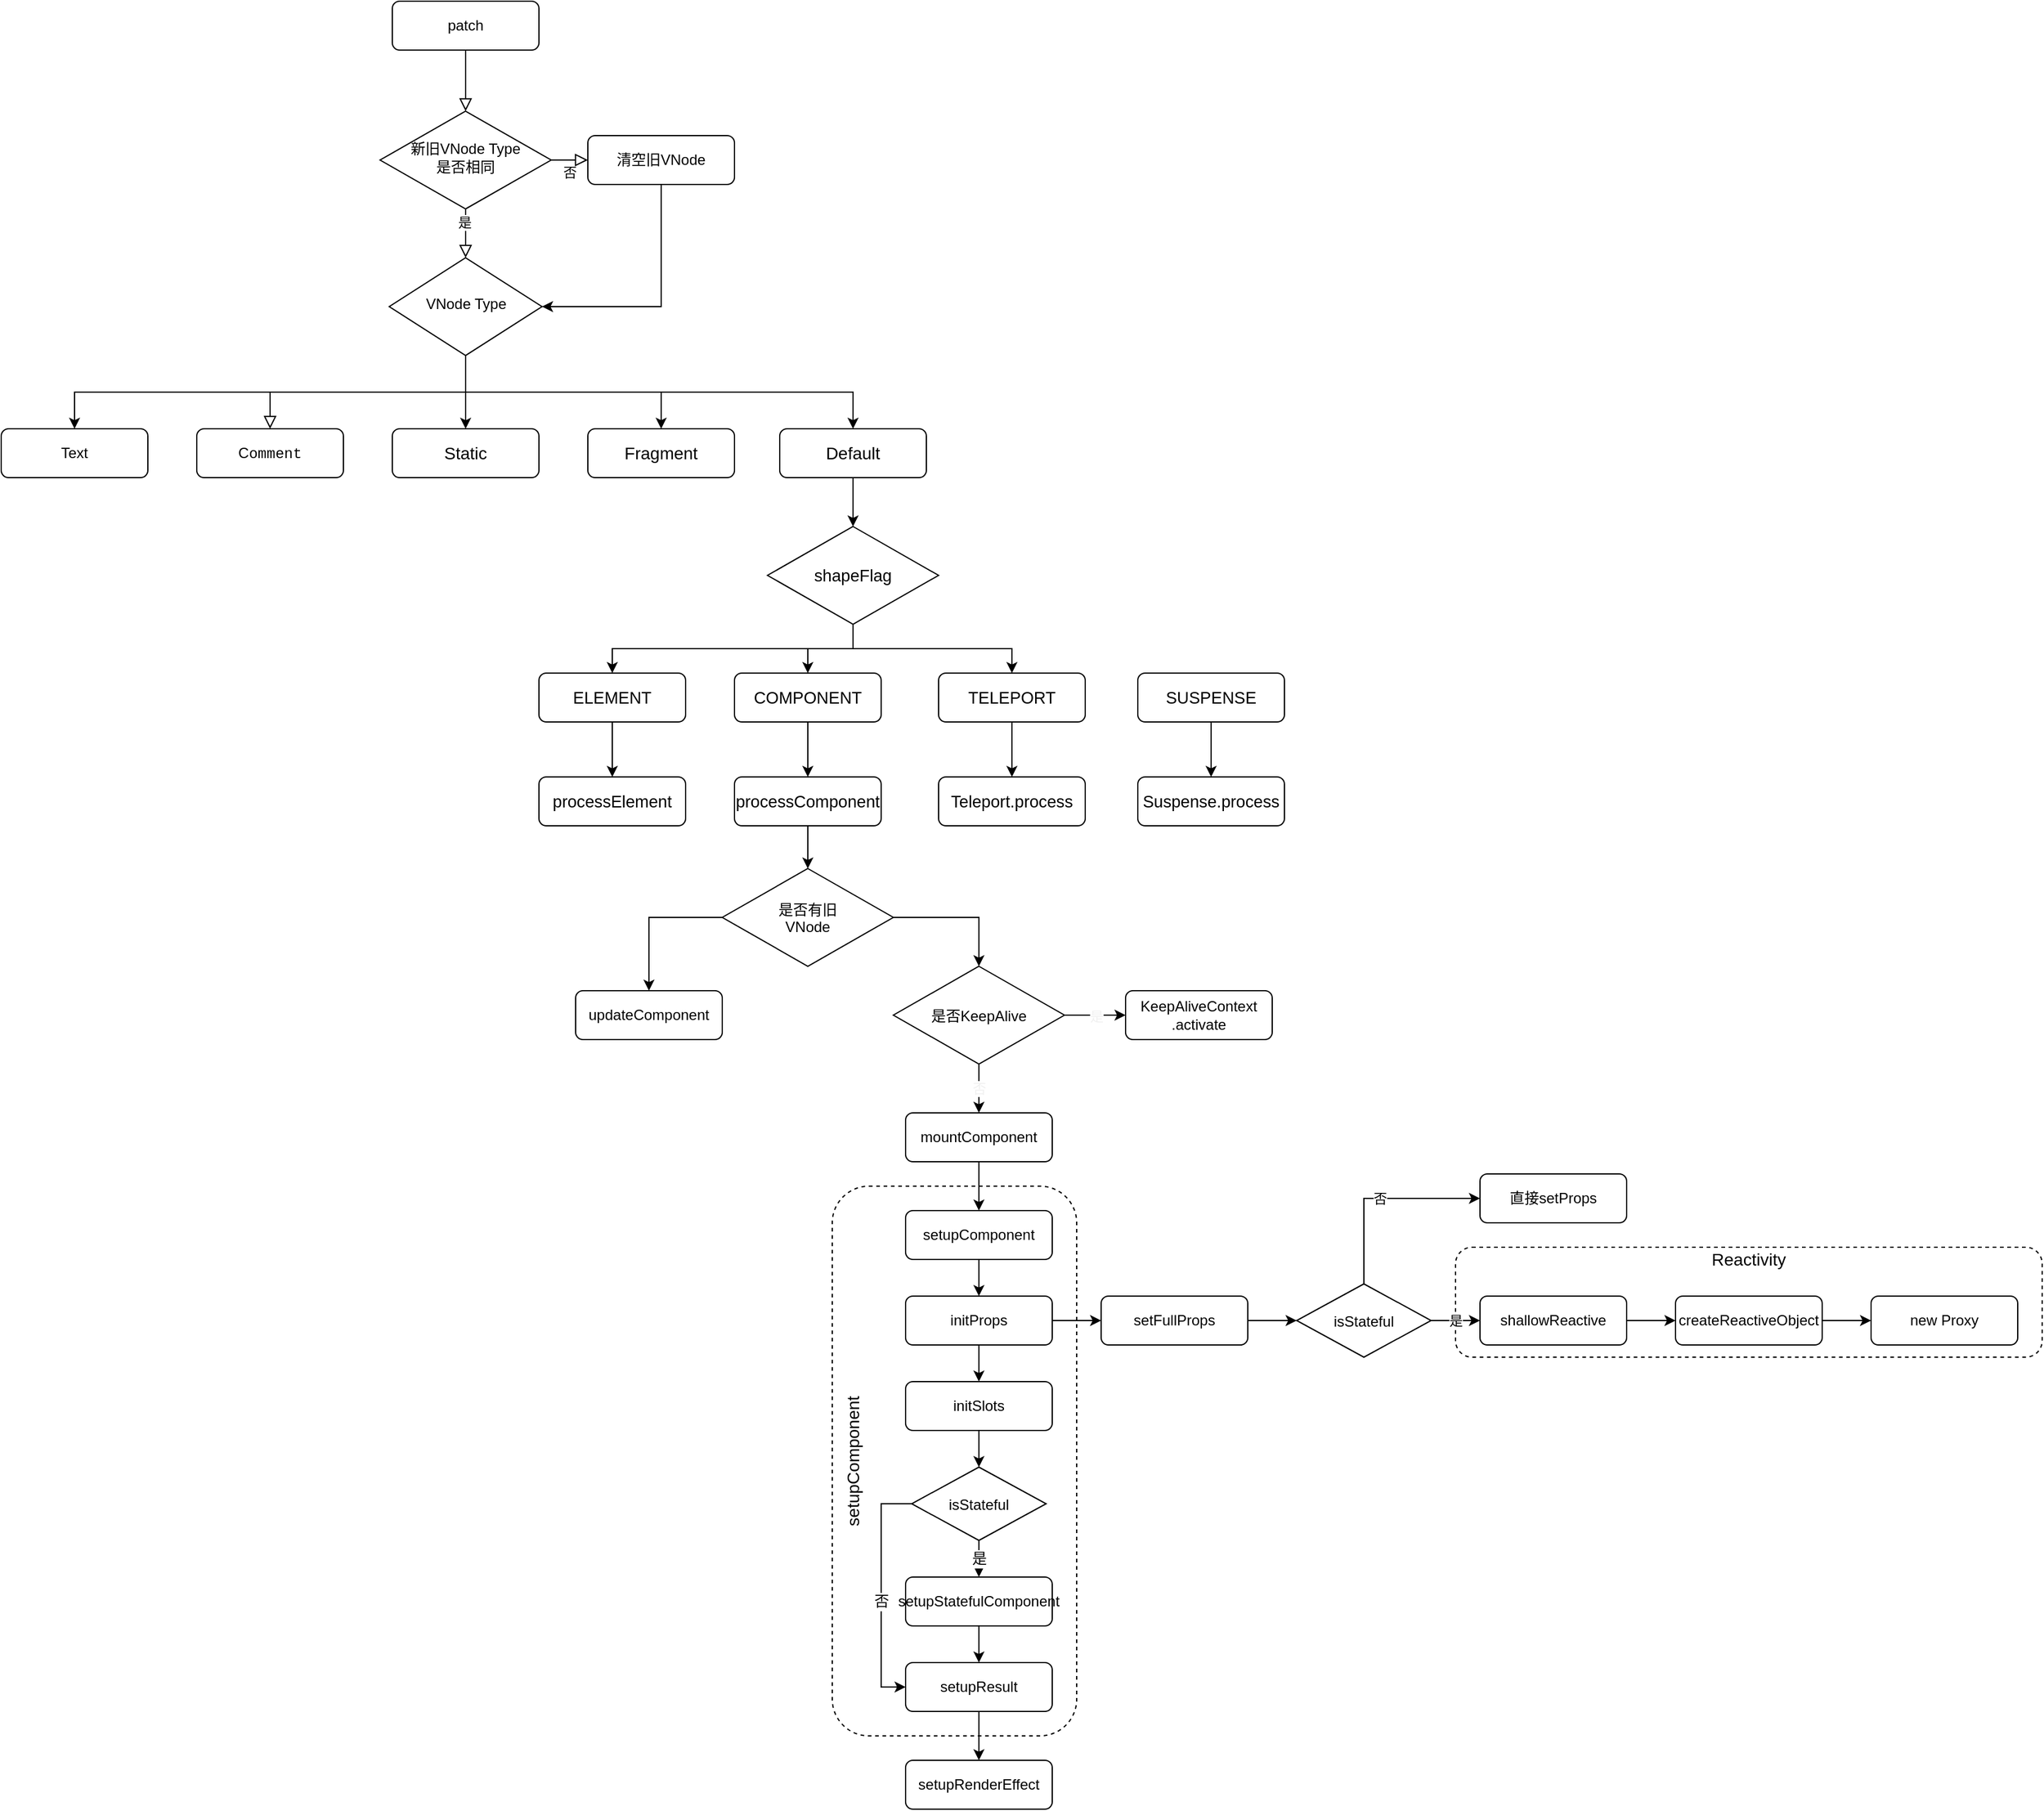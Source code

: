 <mxfile version="13.10.0" type="embed">
    <diagram id="C5RBs43oDa-KdzZeNtuy" name="Page-1">
        <mxGraphModel dx="458" dy="318" grid="1" gridSize="10" guides="1" tooltips="1" connect="1" arrows="1" fold="1" page="1" pageScale="1" pageWidth="827" pageHeight="1169" math="0" shadow="0">
            <root>
                <mxCell id="WIyWlLk6GJQsqaUBKTNV-0"/>
                <mxCell id="WIyWlLk6GJQsqaUBKTNV-1" parent="WIyWlLk6GJQsqaUBKTNV-0"/>
                <mxCell id="75" value="" style="rounded=1;whiteSpace=wrap;html=1;dashed=1;" vertex="1" parent="WIyWlLk6GJQsqaUBKTNV-1">
                    <mxGeometry x="740" y="980" width="200" height="450" as="geometry"/>
                </mxCell>
                <mxCell id="62" value="" style="rounded=1;whiteSpace=wrap;html=1;dashed=1;" vertex="1" parent="WIyWlLk6GJQsqaUBKTNV-1">
                    <mxGeometry x="1250" y="1030" width="480" height="90" as="geometry"/>
                </mxCell>
                <mxCell id="WIyWlLk6GJQsqaUBKTNV-2" value="" style="rounded=0;html=1;jettySize=auto;orthogonalLoop=1;fontSize=11;endArrow=block;endFill=0;endSize=8;strokeWidth=1;shadow=0;labelBackgroundColor=none;edgeStyle=orthogonalEdgeStyle;" parent="WIyWlLk6GJQsqaUBKTNV-1" source="WIyWlLk6GJQsqaUBKTNV-3" target="WIyWlLk6GJQsqaUBKTNV-6" edge="1">
                    <mxGeometry relative="1" as="geometry"/>
                </mxCell>
                <mxCell id="WIyWlLk6GJQsqaUBKTNV-3" value="patch" style="rounded=1;whiteSpace=wrap;html=1;fontSize=12;glass=0;strokeWidth=1;shadow=0;" parent="WIyWlLk6GJQsqaUBKTNV-1" vertex="1">
                    <mxGeometry x="380" y="10" width="120" height="40" as="geometry"/>
                </mxCell>
                <mxCell id="WIyWlLk6GJQsqaUBKTNV-4" value="" style="rounded=0;html=1;jettySize=auto;orthogonalLoop=1;fontSize=11;endArrow=block;endFill=0;endSize=8;strokeWidth=1;shadow=0;labelBackgroundColor=none;edgeStyle=orthogonalEdgeStyle;" parent="WIyWlLk6GJQsqaUBKTNV-1" source="WIyWlLk6GJQsqaUBKTNV-6" target="WIyWlLk6GJQsqaUBKTNV-10" edge="1">
                    <mxGeometry y="20" relative="1" as="geometry">
                        <mxPoint as="offset"/>
                    </mxGeometry>
                </mxCell>
                <mxCell id="0" value="是" style="edgeLabel;html=1;align=center;verticalAlign=middle;resizable=0;points=[];" parent="WIyWlLk6GJQsqaUBKTNV-4" vertex="1" connectable="0">
                    <mxGeometry x="-0.474" y="-1" relative="1" as="geometry">
                        <mxPoint as="offset"/>
                    </mxGeometry>
                </mxCell>
                <mxCell id="WIyWlLk6GJQsqaUBKTNV-5" value="否" style="edgeStyle=orthogonalEdgeStyle;rounded=0;html=1;jettySize=auto;orthogonalLoop=1;fontSize=11;endArrow=block;endFill=0;endSize=8;strokeWidth=1;shadow=0;labelBackgroundColor=none;" parent="WIyWlLk6GJQsqaUBKTNV-1" source="WIyWlLk6GJQsqaUBKTNV-6" target="WIyWlLk6GJQsqaUBKTNV-7" edge="1">
                    <mxGeometry y="10" relative="1" as="geometry">
                        <mxPoint as="offset"/>
                    </mxGeometry>
                </mxCell>
                <mxCell id="WIyWlLk6GJQsqaUBKTNV-6" value="新旧VNode Type&lt;br&gt;是否相同" style="rhombus;whiteSpace=wrap;html=1;shadow=0;fontFamily=Helvetica;fontSize=12;align=center;strokeWidth=1;spacing=6;spacingTop=-4;" parent="WIyWlLk6GJQsqaUBKTNV-1" vertex="1">
                    <mxGeometry x="370" y="100" width="140" height="80" as="geometry"/>
                </mxCell>
                <mxCell id="1" style="edgeStyle=orthogonalEdgeStyle;rounded=0;orthogonalLoop=1;jettySize=auto;html=1;entryX=1;entryY=0.5;entryDx=0;entryDy=0;" parent="WIyWlLk6GJQsqaUBKTNV-1" source="WIyWlLk6GJQsqaUBKTNV-7" target="WIyWlLk6GJQsqaUBKTNV-10" edge="1">
                    <mxGeometry relative="1" as="geometry">
                        <Array as="points">
                            <mxPoint x="600" y="260"/>
                        </Array>
                    </mxGeometry>
                </mxCell>
                <mxCell id="WIyWlLk6GJQsqaUBKTNV-7" value="清空旧VNode" style="rounded=1;whiteSpace=wrap;html=1;fontSize=12;glass=0;strokeWidth=1;shadow=0;" parent="WIyWlLk6GJQsqaUBKTNV-1" vertex="1">
                    <mxGeometry x="540" y="120" width="120" height="40" as="geometry"/>
                </mxCell>
                <mxCell id="WIyWlLk6GJQsqaUBKTNV-8" value="&lt;br&gt;" style="rounded=0;html=1;jettySize=auto;orthogonalLoop=1;fontSize=11;endArrow=block;endFill=0;endSize=8;strokeWidth=1;shadow=0;labelBackgroundColor=none;edgeStyle=orthogonalEdgeStyle;" parent="WIyWlLk6GJQsqaUBKTNV-1" source="WIyWlLk6GJQsqaUBKTNV-10" target="WIyWlLk6GJQsqaUBKTNV-11" edge="1">
                    <mxGeometry x="0.333" y="20" relative="1" as="geometry">
                        <mxPoint as="offset"/>
                        <Array as="points">
                            <mxPoint x="440" y="330"/>
                            <mxPoint x="280" y="330"/>
                        </Array>
                    </mxGeometry>
                </mxCell>
                <mxCell id="3" style="edgeStyle=orthogonalEdgeStyle;rounded=0;orthogonalLoop=1;jettySize=auto;html=1;exitX=0.5;exitY=1;exitDx=0;exitDy=0;entryX=0.5;entryY=0;entryDx=0;entryDy=0;fontColor=#f0f0f0;" parent="WIyWlLk6GJQsqaUBKTNV-1" source="WIyWlLk6GJQsqaUBKTNV-10" target="2" edge="1">
                    <mxGeometry relative="1" as="geometry"/>
                </mxCell>
                <mxCell id="5" style="edgeStyle=orthogonalEdgeStyle;rounded=0;orthogonalLoop=1;jettySize=auto;html=1;fontColor=#f0f0f0;" parent="WIyWlLk6GJQsqaUBKTNV-1" source="WIyWlLk6GJQsqaUBKTNV-10" target="4" edge="1">
                    <mxGeometry relative="1" as="geometry">
                        <Array as="points">
                            <mxPoint x="440" y="340"/>
                            <mxPoint x="440" y="340"/>
                        </Array>
                    </mxGeometry>
                </mxCell>
                <mxCell id="8" style="edgeStyle=orthogonalEdgeStyle;rounded=0;orthogonalLoop=1;jettySize=auto;html=1;entryX=0.5;entryY=0;entryDx=0;entryDy=0;fontColor=#f0f0f0;" parent="WIyWlLk6GJQsqaUBKTNV-1" source="WIyWlLk6GJQsqaUBKTNV-10" target="7" edge="1">
                    <mxGeometry relative="1" as="geometry">
                        <Array as="points">
                            <mxPoint x="440" y="330"/>
                            <mxPoint x="600" y="330"/>
                        </Array>
                    </mxGeometry>
                </mxCell>
                <mxCell id="11" style="edgeStyle=orthogonalEdgeStyle;rounded=0;orthogonalLoop=1;jettySize=auto;html=1;exitX=0.5;exitY=1;exitDx=0;exitDy=0;entryX=0.5;entryY=0;entryDx=0;entryDy=0;fontColor=#f0f0f0;" parent="WIyWlLk6GJQsqaUBKTNV-1" source="WIyWlLk6GJQsqaUBKTNV-10" target="10" edge="1">
                    <mxGeometry relative="1" as="geometry"/>
                </mxCell>
                <mxCell id="WIyWlLk6GJQsqaUBKTNV-10" value="VNode Type" style="rhombus;whiteSpace=wrap;html=1;shadow=0;fontFamily=Helvetica;fontSize=12;align=center;strokeWidth=1;spacing=6;spacingTop=-4;" parent="WIyWlLk6GJQsqaUBKTNV-1" vertex="1">
                    <mxGeometry x="377.5" y="220" width="125" height="80" as="geometry"/>
                </mxCell>
                <mxCell id="WIyWlLk6GJQsqaUBKTNV-11" value="C&lt;span style=&quot;font-family: menlo, monaco, &amp;quot;courier new&amp;quot;, monospace;&quot;&gt;&lt;font&gt;ommen&lt;/font&gt;&lt;/span&gt;&lt;span style=&quot;font-family: menlo, monaco, &amp;quot;courier new&amp;quot;, monospace;&quot;&gt;t&lt;/span&gt;" style="rounded=1;whiteSpace=wrap;html=1;fontSize=12;glass=0;strokeWidth=1;shadow=0;labelBackgroundColor=none;" parent="WIyWlLk6GJQsqaUBKTNV-1" vertex="1">
                    <mxGeometry x="220" y="360" width="120" height="40" as="geometry"/>
                </mxCell>
                <mxCell id="2" value="Text" style="rounded=1;whiteSpace=wrap;html=1;fontSize=12;glass=0;strokeWidth=1;shadow=0;" parent="WIyWlLk6GJQsqaUBKTNV-1" vertex="1">
                    <mxGeometry x="60" y="360" width="120" height="40" as="geometry"/>
                </mxCell>
                <mxCell id="4" value="&lt;span style=&quot;font-size: 14px ; text-align: left&quot;&gt;Static&lt;/span&gt;" style="rounded=1;whiteSpace=wrap;html=1;fontSize=12;glass=0;strokeWidth=1;shadow=0;labelBackgroundColor=none;" parent="WIyWlLk6GJQsqaUBKTNV-1" vertex="1">
                    <mxGeometry x="380" y="360" width="120" height="40" as="geometry"/>
                </mxCell>
                <mxCell id="7" value="&lt;div style=&quot;text-align: left&quot;&gt;&lt;span style=&quot;font-size: 14px&quot;&gt;Fragment&lt;/span&gt;&lt;/div&gt;" style="rounded=1;whiteSpace=wrap;html=1;fontSize=12;glass=0;strokeWidth=1;shadow=0;labelBackgroundColor=none;" parent="WIyWlLk6GJQsqaUBKTNV-1" vertex="1">
                    <mxGeometry x="540" y="360" width="120" height="40" as="geometry"/>
                </mxCell>
                <mxCell id="13" value="" style="edgeStyle=orthogonalEdgeStyle;rounded=0;orthogonalLoop=1;jettySize=auto;html=1;" parent="WIyWlLk6GJQsqaUBKTNV-1" source="10" target="12" edge="1">
                    <mxGeometry relative="1" as="geometry"/>
                </mxCell>
                <mxCell id="10" value="&lt;div style=&quot;text-align: left&quot;&gt;&lt;span style=&quot;font-size: 14px&quot;&gt;Default&lt;/span&gt;&lt;/div&gt;" style="rounded=1;whiteSpace=wrap;html=1;fontSize=12;glass=0;strokeWidth=1;shadow=0;labelBackgroundColor=none;" parent="WIyWlLk6GJQsqaUBKTNV-1" vertex="1">
                    <mxGeometry x="697" y="360" width="120" height="40" as="geometry"/>
                </mxCell>
                <mxCell id="15" value="" style="edgeStyle=orthogonalEdgeStyle;rounded=0;orthogonalLoop=1;jettySize=auto;html=1;fontColor=#f0f0f0;entryX=0.5;entryY=0;entryDx=0;entryDy=0;" parent="WIyWlLk6GJQsqaUBKTNV-1" source="12" target="16" edge="1">
                    <mxGeometry relative="1" as="geometry">
                        <mxPoint x="757" y="610" as="targetPoint"/>
                        <Array as="points">
                            <mxPoint x="757" y="540"/>
                            <mxPoint x="560" y="540"/>
                        </Array>
                    </mxGeometry>
                </mxCell>
                <mxCell id="22" style="edgeStyle=orthogonalEdgeStyle;rounded=0;orthogonalLoop=1;jettySize=auto;html=1;exitX=0.5;exitY=1;exitDx=0;exitDy=0;entryX=0.5;entryY=0;entryDx=0;entryDy=0;fontFamily=Helvetica;fontColor=#f0f0f0;" parent="WIyWlLk6GJQsqaUBKTNV-1" source="12" target="20" edge="1">
                    <mxGeometry relative="1" as="geometry"/>
                </mxCell>
                <mxCell id="26" style="edgeStyle=orthogonalEdgeStyle;rounded=0;orthogonalLoop=1;jettySize=auto;html=1;exitX=0.5;exitY=1;exitDx=0;exitDy=0;fontFamily=Helvetica;fontColor=#f0f0f0;" parent="WIyWlLk6GJQsqaUBKTNV-1" source="12" target="24" edge="1">
                    <mxGeometry relative="1" as="geometry"/>
                </mxCell>
                <mxCell id="12" value="&lt;div style=&quot;font-weight: normal; font-size: 12px; line-height: 18px;&quot;&gt;&lt;div style=&quot;box-sizing: border-box; font-size: 13.6px; margin-top: 0px; margin-bottom: 0px; overflow-wrap: normal; padding: 16px; overflow: auto; line-height: 1.45; border-radius: 6px; word-break: normal;&quot;&gt;&lt;span class=&quot;pl-s1&quot; style=&quot;box-sizing: border-box&quot;&gt;shapeFlag&lt;/span&gt;&lt;/div&gt;&lt;/div&gt;" style="rhombus;whiteSpace=wrap;html=1;rounded=0;shadow=0;strokeWidth=1;glass=0;labelBackgroundColor=none;fontFamily=Helvetica;" parent="WIyWlLk6GJQsqaUBKTNV-1" vertex="1">
                    <mxGeometry x="687" y="440" width="140" height="80" as="geometry"/>
                </mxCell>
                <mxCell id="18" value="" style="edgeStyle=orthogonalEdgeStyle;rounded=0;orthogonalLoop=1;jettySize=auto;html=1;fontFamily=Helvetica;fontColor=#f0f0f0;" parent="WIyWlLk6GJQsqaUBKTNV-1" source="16" target="17" edge="1">
                    <mxGeometry relative="1" as="geometry"/>
                </mxCell>
                <mxCell id="16" value="&lt;div style=&quot;text-align: left&quot;&gt;&lt;div style=&quot;box-sizing: border-box; font-size: 13.6px; margin-top: 0px; margin-bottom: 0px; overflow-wrap: normal; padding: 16px; overflow: auto; line-height: 1.45; border-radius: 6px; word-break: normal;&quot;&gt;&lt;span class=&quot;pl-c1&quot; style=&quot;box-sizing: border-box&quot;&gt;ELEMENT&lt;/span&gt;&lt;/div&gt;&lt;/div&gt;" style="rounded=1;whiteSpace=wrap;html=1;fontSize=12;glass=0;strokeWidth=1;shadow=0;labelBackgroundColor=none;fontFamily=Helvetica;" parent="WIyWlLk6GJQsqaUBKTNV-1" vertex="1">
                    <mxGeometry x="500" y="560" width="120" height="40" as="geometry"/>
                </mxCell>
                <mxCell id="17" value="&lt;div style=&quot;text-align: left&quot;&gt;&lt;div style=&quot;box-sizing: border-box ; font-size: 13.6px ; margin-top: 0px ; margin-bottom: 0px ; overflow-wrap: normal ; padding: 16px ; overflow: auto ; line-height: 1.45 ; border-radius: 6px ; word-break: normal&quot;&gt;&lt;div style=&quot;box-sizing: border-box; margin-top: 0px; margin-bottom: 0px; overflow-wrap: normal; padding: 16px; overflow: auto; line-height: 1.45; border-radius: 6px; word-break: normal;&quot;&gt;&lt;span class=&quot;pl-en&quot; style=&quot;box-sizing: border-box&quot;&gt;processElement&lt;/span&gt;&lt;/div&gt;&lt;/div&gt;&lt;/div&gt;" style="rounded=1;whiteSpace=wrap;html=1;fontSize=12;glass=0;strokeWidth=1;shadow=0;labelBackgroundColor=none;fontFamily=Helvetica;" parent="WIyWlLk6GJQsqaUBKTNV-1" vertex="1">
                    <mxGeometry x="500" y="645" width="120" height="40" as="geometry"/>
                </mxCell>
                <mxCell id="19" value="" style="edgeStyle=orthogonalEdgeStyle;rounded=0;orthogonalLoop=1;jettySize=auto;html=1;fontFamily=Helvetica;fontColor=#f0f0f0;" parent="WIyWlLk6GJQsqaUBKTNV-1" source="20" target="21" edge="1">
                    <mxGeometry relative="1" as="geometry"/>
                </mxCell>
                <mxCell id="20" value="&lt;div style=&quot;text-align: left&quot;&gt;&lt;div style=&quot;box-sizing: border-box ; font-size: 13.6px ; margin-top: 0px ; margin-bottom: 0px ; overflow-wrap: normal ; padding: 16px ; overflow: auto ; line-height: 1.45 ; border-radius: 6px ; word-break: normal&quot;&gt;&lt;div style=&quot;box-sizing: border-box; margin-top: 0px; margin-bottom: 0px; overflow-wrap: normal; padding: 16px; overflow: auto; line-height: 1.45; border-radius: 6px; word-break: normal;&quot;&gt;&lt;span class=&quot;pl-c1&quot; style=&quot;box-sizing: border-box&quot;&gt;COMPONENT&lt;/span&gt;&lt;/div&gt;&lt;/div&gt;&lt;/div&gt;" style="rounded=1;whiteSpace=wrap;html=1;fontSize=12;glass=0;strokeWidth=1;shadow=0;labelBackgroundColor=none;fontFamily=Helvetica;" parent="WIyWlLk6GJQsqaUBKTNV-1" vertex="1">
                    <mxGeometry x="660" y="560" width="120" height="40" as="geometry"/>
                </mxCell>
                <mxCell id="33" value="" style="edgeStyle=orthogonalEdgeStyle;rounded=0;orthogonalLoop=1;jettySize=auto;html=1;fontFamily=Helvetica;fontColor=#f0f0f0;" parent="WIyWlLk6GJQsqaUBKTNV-1" source="21" target="32" edge="1">
                    <mxGeometry relative="1" as="geometry"/>
                </mxCell>
                <mxCell id="21" value="&lt;div style=&quot;text-align: left&quot;&gt;&lt;div style=&quot;box-sizing: border-box ; font-size: 13.6px ; margin-top: 0px ; margin-bottom: 0px ; overflow-wrap: normal ; padding: 16px ; overflow: auto ; line-height: 1.45 ; border-radius: 6px ; word-break: normal&quot;&gt;&lt;div style=&quot;box-sizing: border-box ; margin-top: 0px ; margin-bottom: 0px ; overflow-wrap: normal ; padding: 16px ; overflow: auto ; line-height: 1.45 ; border-radius: 6px ; word-break: normal&quot;&gt;&lt;div style=&quot;box-sizing: border-box; margin-top: 0px; margin-bottom: 0px; overflow-wrap: normal; padding: 16px; overflow: auto; line-height: 1.45; border-radius: 6px; word-break: normal;&quot;&gt;&lt;span class=&quot;pl-en&quot; style=&quot;box-sizing: border-box&quot;&gt;processComponent&lt;/span&gt;&lt;/div&gt;&lt;/div&gt;&lt;/div&gt;&lt;/div&gt;" style="rounded=1;whiteSpace=wrap;html=1;fontSize=12;glass=0;strokeWidth=1;shadow=0;labelBackgroundColor=none;fontFamily=Helvetica;" parent="WIyWlLk6GJQsqaUBKTNV-1" vertex="1">
                    <mxGeometry x="660" y="645" width="120" height="40" as="geometry"/>
                </mxCell>
                <mxCell id="23" value="" style="edgeStyle=orthogonalEdgeStyle;rounded=0;orthogonalLoop=1;jettySize=auto;html=1;fontFamily=Helvetica;fontColor=#f0f0f0;" parent="WIyWlLk6GJQsqaUBKTNV-1" source="24" target="25" edge="1">
                    <mxGeometry relative="1" as="geometry"/>
                </mxCell>
                <mxCell id="24" value="&lt;div style=&quot;text-align: left&quot;&gt;&lt;div style=&quot;box-sizing: border-box ; font-size: 13.6px ; margin-top: 0px ; margin-bottom: 0px ; overflow-wrap: normal ; padding: 16px ; overflow: auto ; line-height: 1.45 ; border-radius: 6px ; word-break: normal&quot;&gt;&lt;div style=&quot;box-sizing: border-box ; margin-top: 0px ; margin-bottom: 0px ; overflow-wrap: normal ; padding: 16px ; overflow: auto ; line-height: 1.45 ; border-radius: 6px ; word-break: normal&quot;&gt;&lt;div style=&quot;box-sizing: border-box; margin-top: 0px; margin-bottom: 0px; overflow-wrap: normal; padding: 16px; overflow: auto; line-height: 1.45; border-radius: 6px; word-break: normal;&quot;&gt;&lt;span class=&quot;pl-c1&quot; style=&quot;box-sizing: border-box&quot;&gt;TELEPORT&lt;/span&gt;&lt;/div&gt;&lt;/div&gt;&lt;/div&gt;&lt;/div&gt;" style="rounded=1;whiteSpace=wrap;html=1;fontSize=12;glass=0;strokeWidth=1;shadow=0;labelBackgroundColor=none;fontFamily=Helvetica;" parent="WIyWlLk6GJQsqaUBKTNV-1" vertex="1">
                    <mxGeometry x="827" y="560" width="120" height="40" as="geometry"/>
                </mxCell>
                <mxCell id="25" value="&lt;div style=&quot;text-align: left&quot;&gt;&lt;div style=&quot;box-sizing: border-box ; font-size: 13.6px ; margin-top: 0px ; margin-bottom: 0px ; overflow-wrap: normal ; padding: 16px ; overflow: auto ; line-height: 1.45 ; border-radius: 6px ; word-break: normal&quot;&gt;&lt;div style=&quot;box-sizing: border-box ; margin-top: 0px ; margin-bottom: 0px ; overflow-wrap: normal ; padding: 16px ; overflow: auto ; line-height: 1.45 ; border-radius: 6px ; word-break: normal&quot;&gt;&lt;div style=&quot;box-sizing: border-box ; margin-top: 0px ; margin-bottom: 0px ; overflow-wrap: normal ; padding: 16px ; overflow: auto ; line-height: 1.45 ; border-radius: 6px ; word-break: normal&quot;&gt;&lt;div style=&quot;box-sizing: border-box ; margin-top: 0px ; margin-bottom: 0px ; overflow-wrap: normal ; padding: 16px ; overflow: auto ; line-height: 1.45 ; border-radius: 6px ; word-break: normal&quot;&gt;&lt;span class=&quot;pl-smi&quot; style=&quot;box-sizing: border-box&quot;&gt;Teleport&lt;/span&gt;&lt;span class=&quot;pl-kos&quot; style=&quot;box-sizing: border-box&quot;&gt;.&lt;/span&gt;&lt;span class=&quot;pl-en&quot; style=&quot;font-family: , &amp;#34;consolas&amp;#34; , &amp;#34;liberation mono&amp;#34; , &amp;#34;menlo&amp;#34; , monospace ; box-sizing: border-box&quot;&gt;process&lt;/span&gt;&lt;/div&gt;&lt;/div&gt;&lt;/div&gt;&lt;/div&gt;&lt;/div&gt;" style="rounded=1;whiteSpace=wrap;html=1;fontSize=12;glass=0;strokeWidth=1;shadow=0;labelBackgroundColor=none;fontFamily=Helvetica;" parent="WIyWlLk6GJQsqaUBKTNV-1" vertex="1">
                    <mxGeometry x="827" y="645" width="120" height="40" as="geometry"/>
                </mxCell>
                <mxCell id="27" value="" style="edgeStyle=orthogonalEdgeStyle;rounded=0;orthogonalLoop=1;jettySize=auto;html=1;fontFamily=Helvetica;fontColor=#f0f0f0;" parent="WIyWlLk6GJQsqaUBKTNV-1" source="28" target="29" edge="1">
                    <mxGeometry relative="1" as="geometry"/>
                </mxCell>
                <mxCell id="28" value="&lt;div style=&quot;text-align: left&quot;&gt;&lt;div style=&quot;box-sizing: border-box ; font-size: 13.6px ; margin-top: 0px ; margin-bottom: 0px ; overflow-wrap: normal ; padding: 16px ; overflow: auto ; line-height: 1.45 ; border-radius: 6px ; word-break: normal&quot;&gt;&lt;div style=&quot;box-sizing: border-box ; margin-top: 0px ; margin-bottom: 0px ; overflow-wrap: normal ; padding: 16px ; overflow: auto ; line-height: 1.45 ; border-radius: 6px ; word-break: normal&quot;&gt;&lt;div style=&quot;box-sizing: border-box ; margin-top: 0px ; margin-bottom: 0px ; overflow-wrap: normal ; padding: 16px ; overflow: auto ; line-height: 1.45 ; border-radius: 6px ; word-break: normal&quot;&gt;&lt;div style=&quot;box-sizing: border-box; margin-top: 0px; margin-bottom: 0px; overflow-wrap: normal; padding: 16px; overflow: auto; line-height: 1.45; border-radius: 6px; word-break: normal;&quot;&gt;&lt;span class=&quot;pl-c1&quot; style=&quot;box-sizing: border-box&quot;&gt;SUSPENSE&lt;/span&gt;&lt;/div&gt;&lt;/div&gt;&lt;/div&gt;&lt;/div&gt;&lt;/div&gt;" style="rounded=1;whiteSpace=wrap;html=1;fontSize=12;glass=0;strokeWidth=1;shadow=0;labelBackgroundColor=none;fontFamily=Helvetica;" parent="WIyWlLk6GJQsqaUBKTNV-1" vertex="1">
                    <mxGeometry x="990" y="560" width="120" height="40" as="geometry"/>
                </mxCell>
                <mxCell id="29" value="&lt;div style=&quot;text-align: left&quot;&gt;&lt;div style=&quot;box-sizing: border-box ; font-size: 13.6px ; margin-top: 0px ; margin-bottom: 0px ; overflow-wrap: normal ; padding: 16px ; overflow: auto ; line-height: 1.45 ; border-radius: 6px ; word-break: normal&quot;&gt;&lt;div style=&quot;box-sizing: border-box ; margin-top: 0px ; margin-bottom: 0px ; overflow-wrap: normal ; padding: 16px ; overflow: auto ; line-height: 1.45 ; border-radius: 6px ; word-break: normal&quot;&gt;&lt;div style=&quot;box-sizing: border-box ; margin-top: 0px ; margin-bottom: 0px ; overflow-wrap: normal ; padding: 16px ; overflow: auto ; line-height: 1.45 ; border-radius: 6px ; word-break: normal&quot;&gt;&lt;div style=&quot;box-sizing: border-box ; margin-top: 0px ; margin-bottom: 0px ; overflow-wrap: normal ; padding: 16px ; overflow: auto ; line-height: 1.45 ; border-radius: 6px ; word-break: normal&quot;&gt;&lt;span class=&quot;pl-kos&quot; style=&quot;box-sizing: border-box&quot;&gt;&lt;span style=&quot;font-family: , &amp;#34;consolas&amp;#34; , &amp;#34;liberation mono&amp;#34; , &amp;#34;menlo&amp;#34; , monospace&quot;&gt;Suspense&lt;/span&gt;.&lt;/span&gt;&lt;span class=&quot;pl-en&quot; style=&quot;font-family: , &amp;#34;consolas&amp;#34; , &amp;#34;liberation mono&amp;#34; , &amp;#34;menlo&amp;#34; , monospace ; box-sizing: border-box&quot;&gt;process&lt;/span&gt;&lt;/div&gt;&lt;/div&gt;&lt;/div&gt;&lt;/div&gt;&lt;/div&gt;" style="rounded=1;whiteSpace=wrap;html=1;fontSize=12;glass=0;strokeWidth=1;shadow=0;labelBackgroundColor=none;fontFamily=Helvetica;" parent="WIyWlLk6GJQsqaUBKTNV-1" vertex="1">
                    <mxGeometry x="990" y="645" width="120" height="40" as="geometry"/>
                </mxCell>
                <mxCell id="44" value="" style="edgeStyle=orthogonalEdgeStyle;rounded=0;orthogonalLoop=1;jettySize=auto;html=1;" edge="1" parent="WIyWlLk6GJQsqaUBKTNV-1" source="30" target="43">
                    <mxGeometry relative="1" as="geometry"/>
                </mxCell>
                <mxCell id="30" value="mountComponent" style="rounded=1;whiteSpace=wrap;fontSize=12;glass=0;strokeWidth=1;shadow=0;labelBackgroundColor=none;fontFamily=Helvetica;" parent="WIyWlLk6GJQsqaUBKTNV-1" vertex="1">
                    <mxGeometry x="800" y="920" width="120" height="40" as="geometry"/>
                </mxCell>
                <mxCell id="35" style="edgeStyle=orthogonalEdgeStyle;rounded=0;orthogonalLoop=1;jettySize=auto;html=1;entryX=0.5;entryY=0;entryDx=0;entryDy=0;fontFamily=Helvetica;fontColor=#f0f0f0;" parent="WIyWlLk6GJQsqaUBKTNV-1" source="32" target="34" edge="1">
                    <mxGeometry relative="1" as="geometry">
                        <Array as="points">
                            <mxPoint x="590" y="760"/>
                        </Array>
                    </mxGeometry>
                </mxCell>
                <mxCell id="38" style="edgeStyle=orthogonalEdgeStyle;rounded=0;orthogonalLoop=1;jettySize=auto;html=1;exitX=1;exitY=0.5;exitDx=0;exitDy=0;entryX=0.5;entryY=0;entryDx=0;entryDy=0;fontFamily=Helvetica;fontColor=#f0f0f0;" parent="WIyWlLk6GJQsqaUBKTNV-1" source="32" target="37" edge="1">
                    <mxGeometry relative="1" as="geometry"/>
                </mxCell>
                <mxCell id="32" value="是否有旧&#10;VNode" style="rhombus;rounded=0;shadow=0;strokeWidth=1;glass=0;labelBackgroundColor=none;fontFamily=Helvetica;spacing=0;" parent="WIyWlLk6GJQsqaUBKTNV-1" vertex="1">
                    <mxGeometry x="650" y="720" width="140" height="80" as="geometry"/>
                </mxCell>
                <mxCell id="34" value="updateComponent" style="rounded=1;whiteSpace=wrap;fontSize=12;glass=0;strokeWidth=1;shadow=0;labelBackgroundColor=none;fontFamily=Helvetica;" parent="WIyWlLk6GJQsqaUBKTNV-1" vertex="1">
                    <mxGeometry x="530" y="820" width="120" height="40" as="geometry"/>
                </mxCell>
                <mxCell id="40" value="" style="edgeStyle=orthogonalEdgeStyle;rounded=0;orthogonalLoop=1;jettySize=auto;html=1;fontFamily=Helvetica;fontColor=#f0f0f0;" parent="WIyWlLk6GJQsqaUBKTNV-1" source="37" target="39" edge="1">
                    <mxGeometry relative="1" as="geometry"/>
                </mxCell>
                <mxCell id="41" value="是" style="edgeLabel;html=1;align=center;verticalAlign=middle;resizable=0;points=[];fontFamily=Helvetica;fontColor=#f0f0f0;" parent="40" vertex="1" connectable="0">
                    <mxGeometry x="0.028" y="-1" relative="1" as="geometry">
                        <mxPoint as="offset"/>
                    </mxGeometry>
                </mxCell>
                <mxCell id="42" value="否" style="edgeStyle=orthogonalEdgeStyle;rounded=0;orthogonalLoop=1;jettySize=auto;html=1;fontFamily=Helvetica;fontColor=#f0f0f0;" parent="WIyWlLk6GJQsqaUBKTNV-1" source="37" target="30" edge="1">
                    <mxGeometry relative="1" as="geometry"/>
                </mxCell>
                <mxCell id="37" value="是否KeepAlive" style="rhombus;rounded=0;shadow=0;strokeWidth=1;glass=0;labelBackgroundColor=none;fontFamily=Helvetica;spacing=0;" parent="WIyWlLk6GJQsqaUBKTNV-1" vertex="1">
                    <mxGeometry x="790" y="800" width="140" height="80" as="geometry"/>
                </mxCell>
                <mxCell id="39" value="KeepAliveContext&#10;.activate" style="rounded=1;fontSize=12;glass=0;strokeWidth=1;shadow=0;labelBackgroundColor=none;fontFamily=Helvetica;whiteSpace=wrap;" parent="WIyWlLk6GJQsqaUBKTNV-1" vertex="1">
                    <mxGeometry x="980" y="820" width="120" height="40" as="geometry"/>
                </mxCell>
                <mxCell id="48" value="" style="edgeStyle=orthogonalEdgeStyle;rounded=0;orthogonalLoop=1;jettySize=auto;html=1;" edge="1" parent="WIyWlLk6GJQsqaUBKTNV-1" source="43">
                    <mxGeometry relative="1" as="geometry">
                        <mxPoint x="860" y="1070" as="targetPoint"/>
                    </mxGeometry>
                </mxCell>
                <mxCell id="43" value="setupComponent" style="rounded=1;whiteSpace=wrap;fontSize=12;glass=0;strokeWidth=1;shadow=0;labelBackgroundColor=none;fontFamily=Helvetica;" vertex="1" parent="WIyWlLk6GJQsqaUBKTNV-1">
                    <mxGeometry x="800" y="1000" width="120" height="40" as="geometry"/>
                </mxCell>
                <mxCell id="50" value="" style="edgeStyle=orthogonalEdgeStyle;rounded=0;orthogonalLoop=1;jettySize=auto;html=1;" edge="1" parent="WIyWlLk6GJQsqaUBKTNV-1" source="45" target="49">
                    <mxGeometry relative="1" as="geometry"/>
                </mxCell>
                <mxCell id="64" value="" style="edgeStyle=orthogonalEdgeStyle;rounded=0;orthogonalLoop=1;jettySize=auto;html=1;fontSize=14;" edge="1" parent="WIyWlLk6GJQsqaUBKTNV-1" source="45" target="46">
                    <mxGeometry relative="1" as="geometry"/>
                </mxCell>
                <mxCell id="45" value="initProps" style="rounded=1;whiteSpace=wrap;fontSize=12;glass=0;strokeWidth=1;shadow=0;labelBackgroundColor=none;fontFamily=Helvetica;" vertex="1" parent="WIyWlLk6GJQsqaUBKTNV-1">
                    <mxGeometry x="800" y="1070" width="120" height="40" as="geometry"/>
                </mxCell>
                <mxCell id="66" value="" style="edgeStyle=orthogonalEdgeStyle;rounded=0;orthogonalLoop=1;jettySize=auto;html=1;fontSize=14;" edge="1" parent="WIyWlLk6GJQsqaUBKTNV-1" source="46" target="65">
                    <mxGeometry relative="1" as="geometry"/>
                </mxCell>
                <mxCell id="46" value="initSlots" style="rounded=1;whiteSpace=wrap;fontSize=12;glass=0;strokeWidth=1;shadow=0;labelBackgroundColor=none;fontFamily=Helvetica;" vertex="1" parent="WIyWlLk6GJQsqaUBKTNV-1">
                    <mxGeometry x="800" y="1140" width="120" height="40" as="geometry"/>
                </mxCell>
                <mxCell id="52" value="" style="edgeStyle=orthogonalEdgeStyle;rounded=0;orthogonalLoop=1;jettySize=auto;html=1;" edge="1" parent="WIyWlLk6GJQsqaUBKTNV-1" source="49" target="51">
                    <mxGeometry relative="1" as="geometry"/>
                </mxCell>
                <mxCell id="49" value="setFullProps" style="rounded=1;whiteSpace=wrap;fontSize=12;glass=0;strokeWidth=1;shadow=0;labelBackgroundColor=none;fontFamily=Helvetica;" vertex="1" parent="WIyWlLk6GJQsqaUBKTNV-1">
                    <mxGeometry x="960" y="1070" width="120" height="40" as="geometry"/>
                </mxCell>
                <mxCell id="54" value="是" style="edgeStyle=orthogonalEdgeStyle;rounded=0;orthogonalLoop=1;jettySize=auto;html=1;" edge="1" parent="WIyWlLk6GJQsqaUBKTNV-1" source="51" target="53">
                    <mxGeometry relative="1" as="geometry"/>
                </mxCell>
                <mxCell id="56" value="否" style="edgeStyle=orthogonalEdgeStyle;rounded=0;orthogonalLoop=1;jettySize=auto;html=1;entryX=0;entryY=0.5;entryDx=0;entryDy=0;" edge="1" parent="WIyWlLk6GJQsqaUBKTNV-1" source="51" target="55">
                    <mxGeometry relative="1" as="geometry">
                        <Array as="points">
                            <mxPoint x="1175" y="990"/>
                        </Array>
                    </mxGeometry>
                </mxCell>
                <mxCell id="51" value="isStateful" style="rhombus;rounded=0;shadow=0;strokeWidth=1;glass=0;labelBackgroundColor=none;fontFamily=Helvetica;spacing=0;" vertex="1" parent="WIyWlLk6GJQsqaUBKTNV-1">
                    <mxGeometry x="1120" y="1060" width="110" height="60" as="geometry"/>
                </mxCell>
                <mxCell id="58" value="" style="edgeStyle=orthogonalEdgeStyle;rounded=0;orthogonalLoop=1;jettySize=auto;html=1;" edge="1" parent="WIyWlLk6GJQsqaUBKTNV-1" source="53" target="57">
                    <mxGeometry relative="1" as="geometry"/>
                </mxCell>
                <mxCell id="53" value="shallowReactive" style="rounded=1;whiteSpace=wrap;fontSize=12;glass=0;strokeWidth=1;shadow=0;labelBackgroundColor=none;fontFamily=Helvetica;" vertex="1" parent="WIyWlLk6GJQsqaUBKTNV-1">
                    <mxGeometry x="1270" y="1070" width="120" height="40" as="geometry"/>
                </mxCell>
                <mxCell id="55" value="直接setProps" style="rounded=1;whiteSpace=wrap;fontSize=12;glass=0;strokeWidth=1;shadow=0;labelBackgroundColor=none;fontFamily=Helvetica;" vertex="1" parent="WIyWlLk6GJQsqaUBKTNV-1">
                    <mxGeometry x="1270" y="970" width="120" height="40" as="geometry"/>
                </mxCell>
                <mxCell id="61" value="" style="edgeStyle=orthogonalEdgeStyle;rounded=0;orthogonalLoop=1;jettySize=auto;html=1;" edge="1" parent="WIyWlLk6GJQsqaUBKTNV-1" source="57" target="60">
                    <mxGeometry relative="1" as="geometry"/>
                </mxCell>
                <mxCell id="57" value="createReactiveObject" style="rounded=1;whiteSpace=wrap;fontSize=12;glass=0;strokeWidth=1;shadow=0;labelBackgroundColor=none;fontFamily=Helvetica;" vertex="1" parent="WIyWlLk6GJQsqaUBKTNV-1">
                    <mxGeometry x="1430" y="1070" width="120" height="40" as="geometry"/>
                </mxCell>
                <mxCell id="60" value="new Proxy" style="rounded=1;whiteSpace=wrap;fontSize=12;glass=0;strokeWidth=1;shadow=0;labelBackgroundColor=none;fontFamily=Helvetica;" vertex="1" parent="WIyWlLk6GJQsqaUBKTNV-1">
                    <mxGeometry x="1590" y="1070" width="120" height="40" as="geometry"/>
                </mxCell>
                <mxCell id="63" value="Reactivity" style="text;strokeColor=none;fillColor=none;align=center;verticalAlign=middle;whiteSpace=wrap;rounded=0;dashed=1;fontSize=14;" vertex="1" parent="WIyWlLk6GJQsqaUBKTNV-1">
                    <mxGeometry x="1470" y="1030" width="40" height="20" as="geometry"/>
                </mxCell>
                <mxCell id="69" value="是" style="edgeStyle=orthogonalEdgeStyle;rounded=0;orthogonalLoop=1;jettySize=auto;html=1;fontSize=12;" edge="1" parent="WIyWlLk6GJQsqaUBKTNV-1" source="65" target="68">
                    <mxGeometry relative="1" as="geometry"/>
                </mxCell>
                <mxCell id="72" style="edgeStyle=orthogonalEdgeStyle;rounded=0;orthogonalLoop=1;jettySize=auto;html=1;entryX=0;entryY=0.5;entryDx=0;entryDy=0;fontSize=14;" edge="1" parent="WIyWlLk6GJQsqaUBKTNV-1" source="65" target="70">
                    <mxGeometry relative="1" as="geometry">
                        <Array as="points">
                            <mxPoint x="780" y="1240"/>
                            <mxPoint x="780" y="1390"/>
                        </Array>
                    </mxGeometry>
                </mxCell>
                <mxCell id="73" value="否" style="edgeLabel;html=1;align=center;verticalAlign=middle;resizable=0;points=[];fontSize=12;" vertex="1" connectable="0" parent="72">
                    <mxGeometry x="0.071" relative="1" as="geometry">
                        <mxPoint as="offset"/>
                    </mxGeometry>
                </mxCell>
                <mxCell id="65" value="isStateful" style="rhombus;rounded=0;shadow=0;strokeWidth=1;glass=0;labelBackgroundColor=none;fontFamily=Helvetica;spacing=0;" vertex="1" parent="WIyWlLk6GJQsqaUBKTNV-1">
                    <mxGeometry x="805" y="1210" width="110" height="60" as="geometry"/>
                </mxCell>
                <mxCell id="71" value="" style="edgeStyle=orthogonalEdgeStyle;rounded=0;orthogonalLoop=1;jettySize=auto;html=1;fontSize=14;" edge="1" parent="WIyWlLk6GJQsqaUBKTNV-1" source="68" target="70">
                    <mxGeometry relative="1" as="geometry"/>
                </mxCell>
                <mxCell id="68" value="setupStatefulComponent" style="rounded=1;whiteSpace=wrap;fontSize=12;glass=0;strokeWidth=1;shadow=0;labelBackgroundColor=none;fontFamily=Helvetica;" vertex="1" parent="WIyWlLk6GJQsqaUBKTNV-1">
                    <mxGeometry x="800" y="1300" width="120" height="40" as="geometry"/>
                </mxCell>
                <mxCell id="79" value="" style="edgeStyle=orthogonalEdgeStyle;rounded=0;orthogonalLoop=1;jettySize=auto;html=1;fontSize=12;" edge="1" parent="WIyWlLk6GJQsqaUBKTNV-1" source="70" target="78">
                    <mxGeometry relative="1" as="geometry"/>
                </mxCell>
                <mxCell id="70" value="setupResult" style="rounded=1;whiteSpace=wrap;fontSize=12;glass=0;strokeWidth=1;shadow=0;labelBackgroundColor=none;fontFamily=Helvetica;" vertex="1" parent="WIyWlLk6GJQsqaUBKTNV-1">
                    <mxGeometry x="800" y="1370" width="120" height="40" as="geometry"/>
                </mxCell>
                <mxCell id="76" value="setupComponent" style="text;strokeColor=none;fillColor=none;align=center;verticalAlign=middle;whiteSpace=wrap;rounded=0;dashed=1;fontSize=14;rotation=-90;" vertex="1" parent="WIyWlLk6GJQsqaUBKTNV-1">
                    <mxGeometry x="697" y="1195" width="120" height="20" as="geometry"/>
                </mxCell>
                <mxCell id="78" value="setupRenderEffect" style="rounded=1;whiteSpace=wrap;fontSize=12;glass=0;strokeWidth=1;shadow=0;labelBackgroundColor=none;fontFamily=Helvetica;" vertex="1" parent="WIyWlLk6GJQsqaUBKTNV-1">
                    <mxGeometry x="800" y="1450" width="120" height="40" as="geometry"/>
                </mxCell>
            </root>
        </mxGraphModel>
    </diagram>
</mxfile>